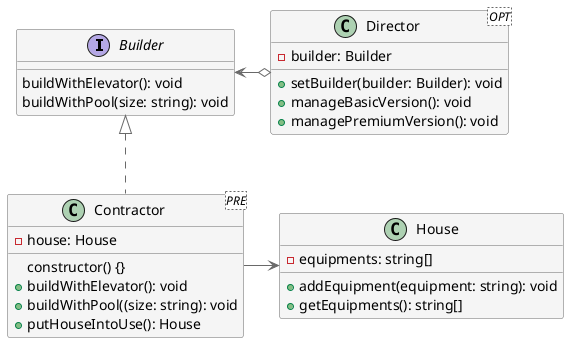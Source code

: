 @startuml

skinparam class {
  backgroundColor whitesmoke
  arrowColor dimgrey
  borderColor dimgrey
}

interface Builder {
  buildWithElevator(): void
  buildWithPool(size: string): void
}

class Director <OPT> {
  - builder: Builder
  + setBuilder(builder: Builder): void
  + manageBasicVersion(): void
  + managePremiumVersion(): void
}

class Contractor <PRE> {
  - house: House
    constructor() {}
  + buildWithElevator(): void
  + buildWithPool((size: string): void
  + putHouseIntoUse(): House
}

class House {
  - equipments: string[]
  + addEquipment(equipment: string): void
  + getEquipments(): string[]
}

Builder <-o Director
Builder <|.. Contractor
Contractor -> House

@enduml

' Director class is optional
